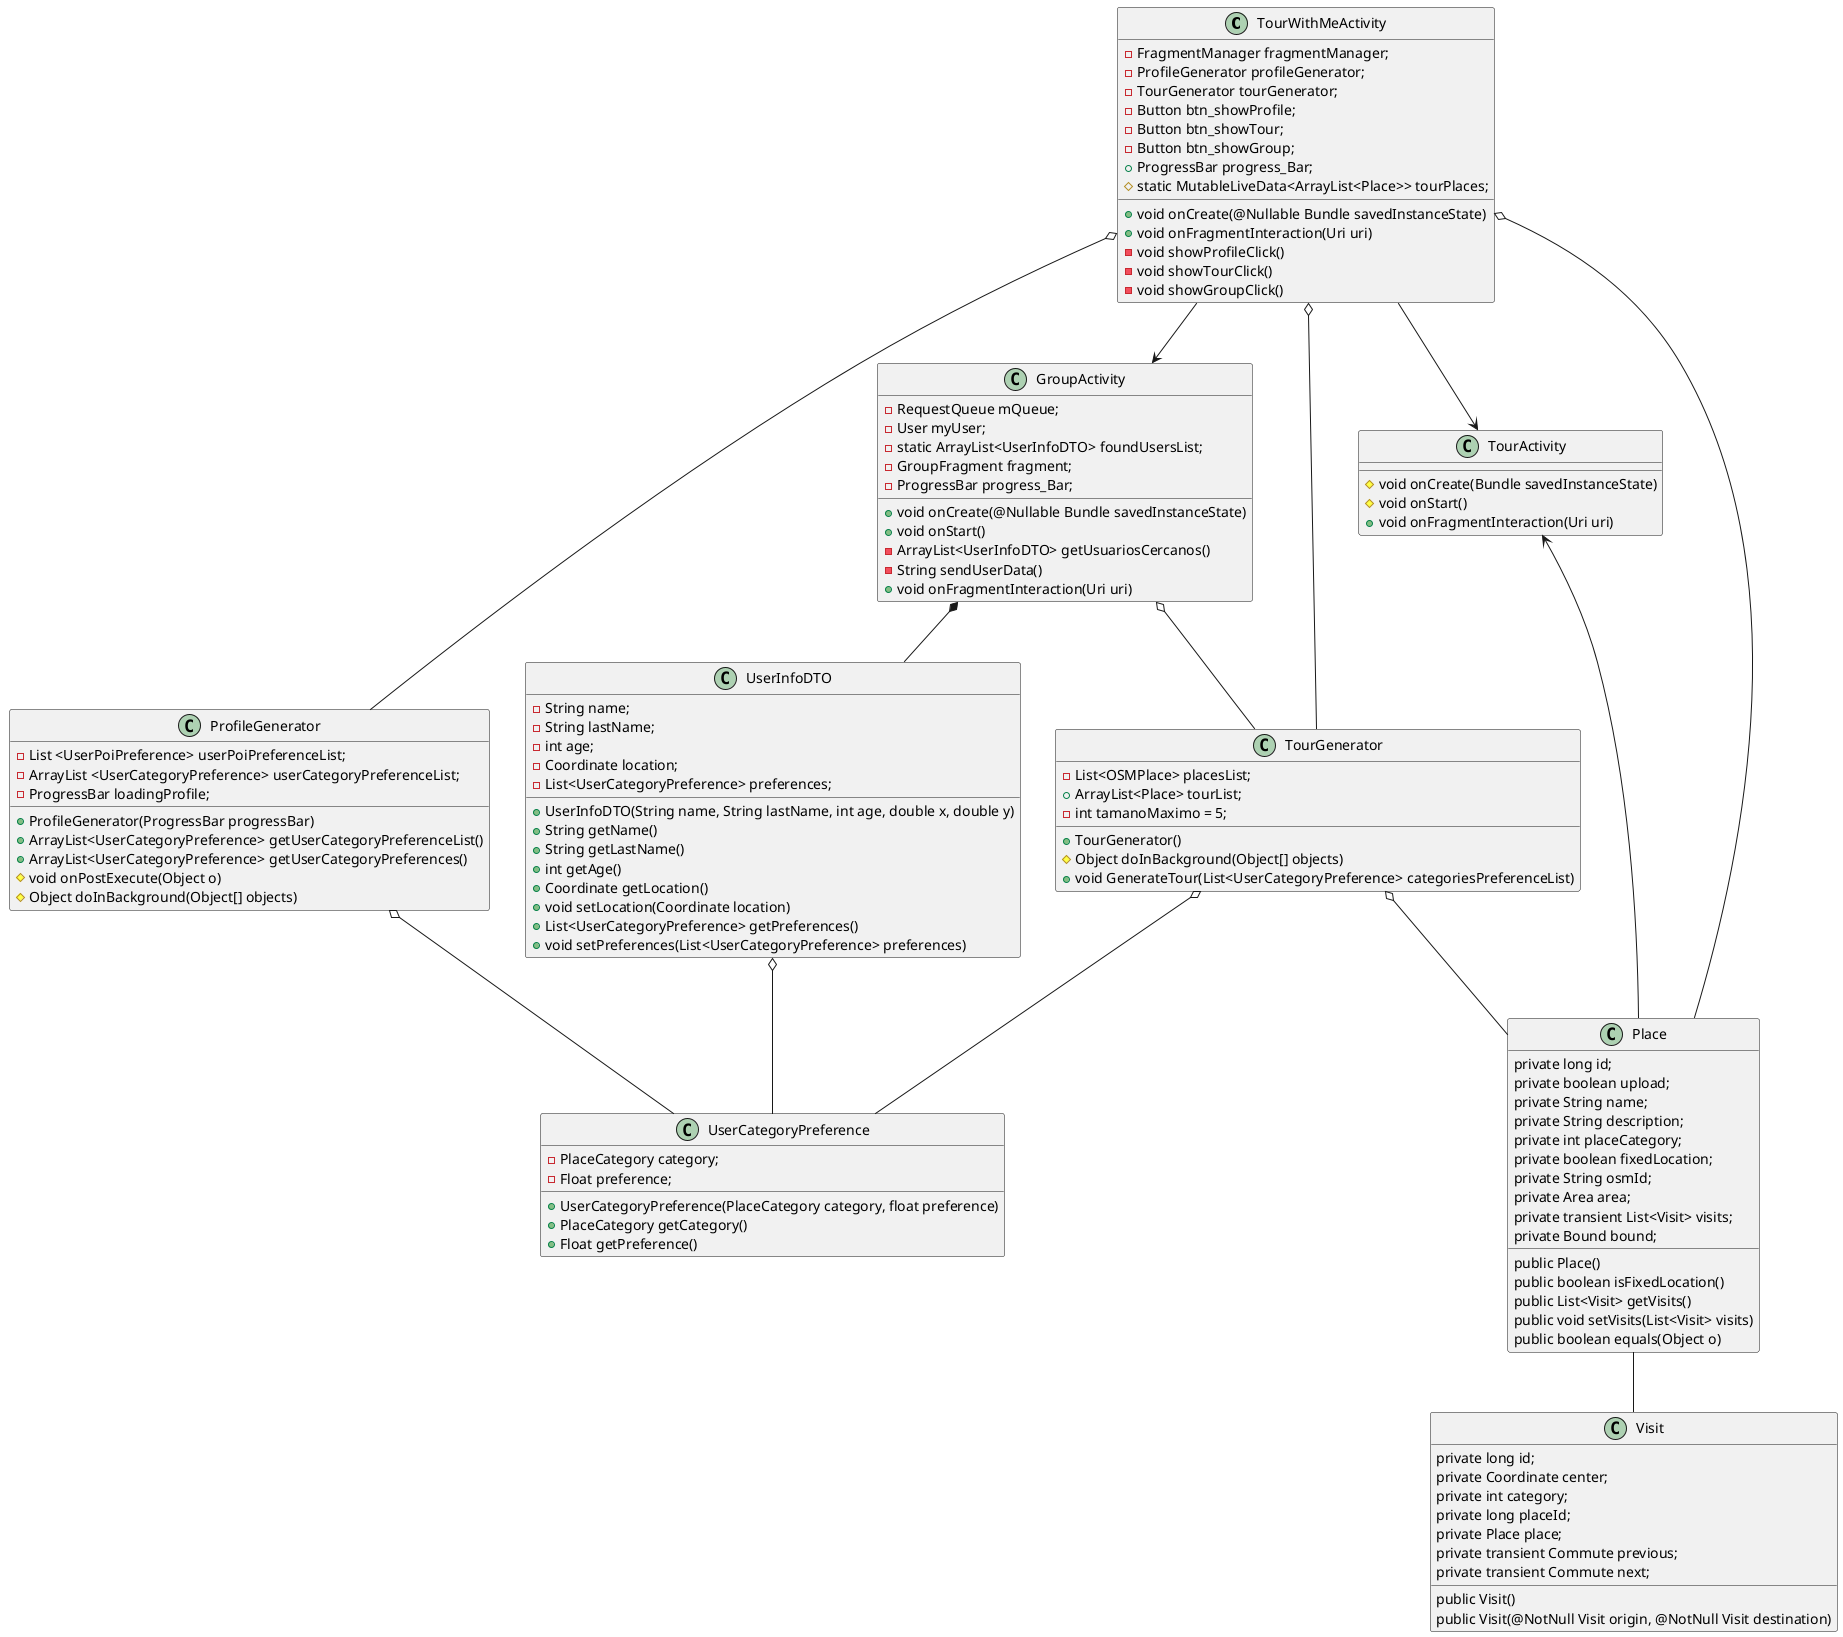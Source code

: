 @startuml
'https://plantuml.com/class-diagram

TourWithMeActivity o-- TourGenerator
GroupActivity o-- TourGenerator
TourWithMeActivity o-- ProfileGenerator
GroupActivity *-- UserInfoDTO
UserInfoDTO o-- UserCategoryPreference
TourGenerator o-- UserCategoryPreference
ProfileGenerator o-- UserCategoryPreference
TourGenerator o-- Place
TourWithMeActivity o-- Place
Place --  Visit
TourWithMeActivity --> TourActivity
TourWithMeActivity --> GroupActivity
TourActivity <-- Place


class TourWithMeActivity {

    - FragmentManager fragmentManager;
    - ProfileGenerator profileGenerator;
    - TourGenerator tourGenerator;
    - Button btn_showProfile;
    - Button btn_showTour;
    - Button btn_showGroup;
    + ProgressBar progress_Bar;
    # static MutableLiveData<ArrayList<Place>> tourPlaces;



    + void onCreate(@Nullable Bundle savedInstanceState)
    + void onFragmentInteraction(Uri uri)
    - void showProfileClick()


    - void showTourClick()


    - void showGroupClick()
   }

class GroupActivity{


    - RequestQueue mQueue;
    - User myUser;
    - static ArrayList<UserInfoDTO> foundUsersList;
    - GroupFragment fragment;
    - ProgressBar progress_Bar;


    + void onCreate(@Nullable Bundle savedInstanceState)


    + void onStart()
    - ArrayList<UserInfoDTO> getUsuariosCercanos()
    - String sendUserData()
    + void onFragmentInteraction(Uri uri)
}

class TourActivity{
    # void onCreate(Bundle savedInstanceState)
    # void onStart()
    + void onFragmentInteraction(Uri uri)
}

class TourGenerator {

    - List<OSMPlace> placesList;
    + ArrayList<Place> tourList;
    - int tamanoMaximo = 5;

    + TourGenerator()


    # Object doInBackground(Object[] objects)
    + void GenerateTour(List<UserCategoryPreference> categoriesPreferenceList)
}

class ProfileGenerator {

    -List <UserPoiPreference> userPoiPreferenceList;
    -ArrayList <UserCategoryPreference> userCategoryPreferenceList;
    -ProgressBar loadingProfile;

    + ProfileGenerator(ProgressBar progressBar)
    + ArrayList<UserCategoryPreference> getUserCategoryPreferenceList()
    + ArrayList<UserCategoryPreference> getUserCategoryPreferences()


    # void onPostExecute(Object o)
    # Object doInBackground(Object[] objects)

}

class UserInfoDTO {

    - String name;
    - String lastName;
    - int age;
    - Coordinate location;
    - List<UserCategoryPreference> preferences;

    + UserInfoDTO(String name, String lastName, int age, double x, double y)


    + String getName()
    + String getLastName()
    + int getAge()
    + Coordinate getLocation()
    + void setLocation(Coordinate location)
    + List<UserCategoryPreference> getPreferences()


    + void setPreferences(List<UserCategoryPreference> preferences)

}

class UserCategoryPreference {
    - PlaceCategory category;
    - Float preference;

    + UserCategoryPreference(PlaceCategory category, float preference)
    + PlaceCategory getCategory()
    + Float getPreference()

}

class Place {

    private long id;
    private boolean upload;
    private String name;
    private String description;
    private int placeCategory;
    private boolean fixedLocation;
    private String osmId;
    private Area area;
    private transient List<Visit> visits;
    private Bound bound;

    public Place()
    public boolean isFixedLocation()
    public List<Visit> getVisits()
    public void setVisits(List<Visit> visits)
    public boolean equals(Object o)
}

class Visit {

    private long id;
    private Coordinate center;
    private int category;
    private long placeId;
    private Place place;
    private transient Commute previous;
    private transient Commute next;

    public Visit()
    public Visit(@NotNull Visit origin, @NotNull Visit destination)
}

@enduml